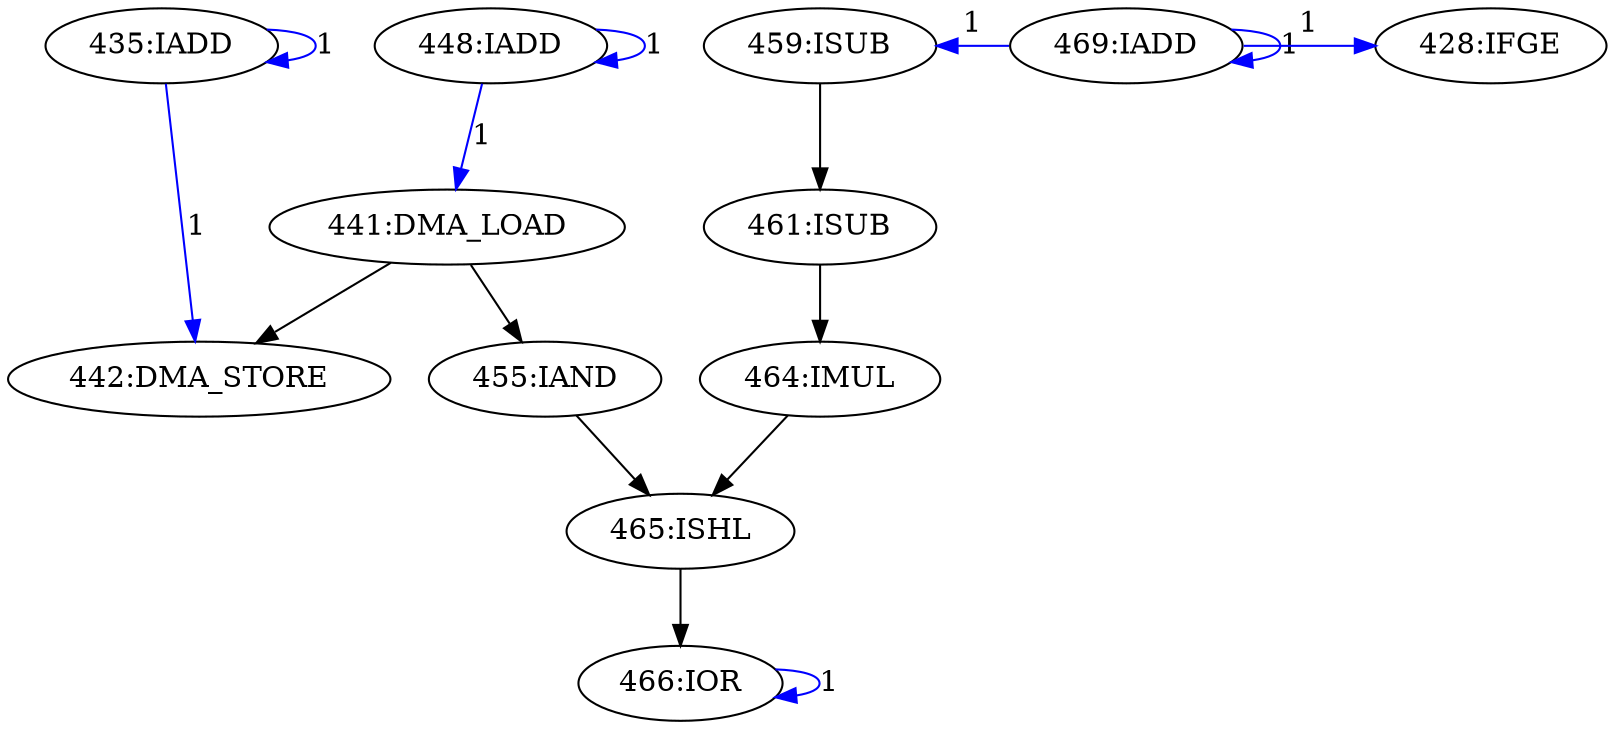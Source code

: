 digraph depgraph {
n0 [label="465:ISHL"];
n1 [label="455:IAND"];
n1 -> n0;
n2 [label="464:IMUL"];
n2 -> n0;
n3 [label="466:IOR"];
n0 -> n3;
n4 [label="442:DMA_STORE"];
n5 [label="441:DMA_LOAD"];
n5 -> n4;
n5 -> n1;
n6 [label="461:ISUB"];
n7 [label="459:ISUB"];
n7 -> n6;
n6 -> n2;
n8 [label="469:IADD"];
n8 -> n7 [constraint=false,color=blue,label="1"];
n8 -> n8 [constraint=false,color=blue,label="1"];
n9 [label="428:IFGE"];
n8 -> n9 [constraint=false,color=blue,label="1"];
n3 -> n3 [constraint=false,color=blue,label="1"];
n10 [label="448:IADD"];
n10 -> n5 [constraint=false,color=blue,label="1"];
n10 -> n10 [constraint=false,color=blue,label="1"];
n11 [label="435:IADD"];
n11 -> n11 [constraint=false,color=blue,label="1"];
n11 -> n4 [constraint=false,color=blue,label="1"];
}